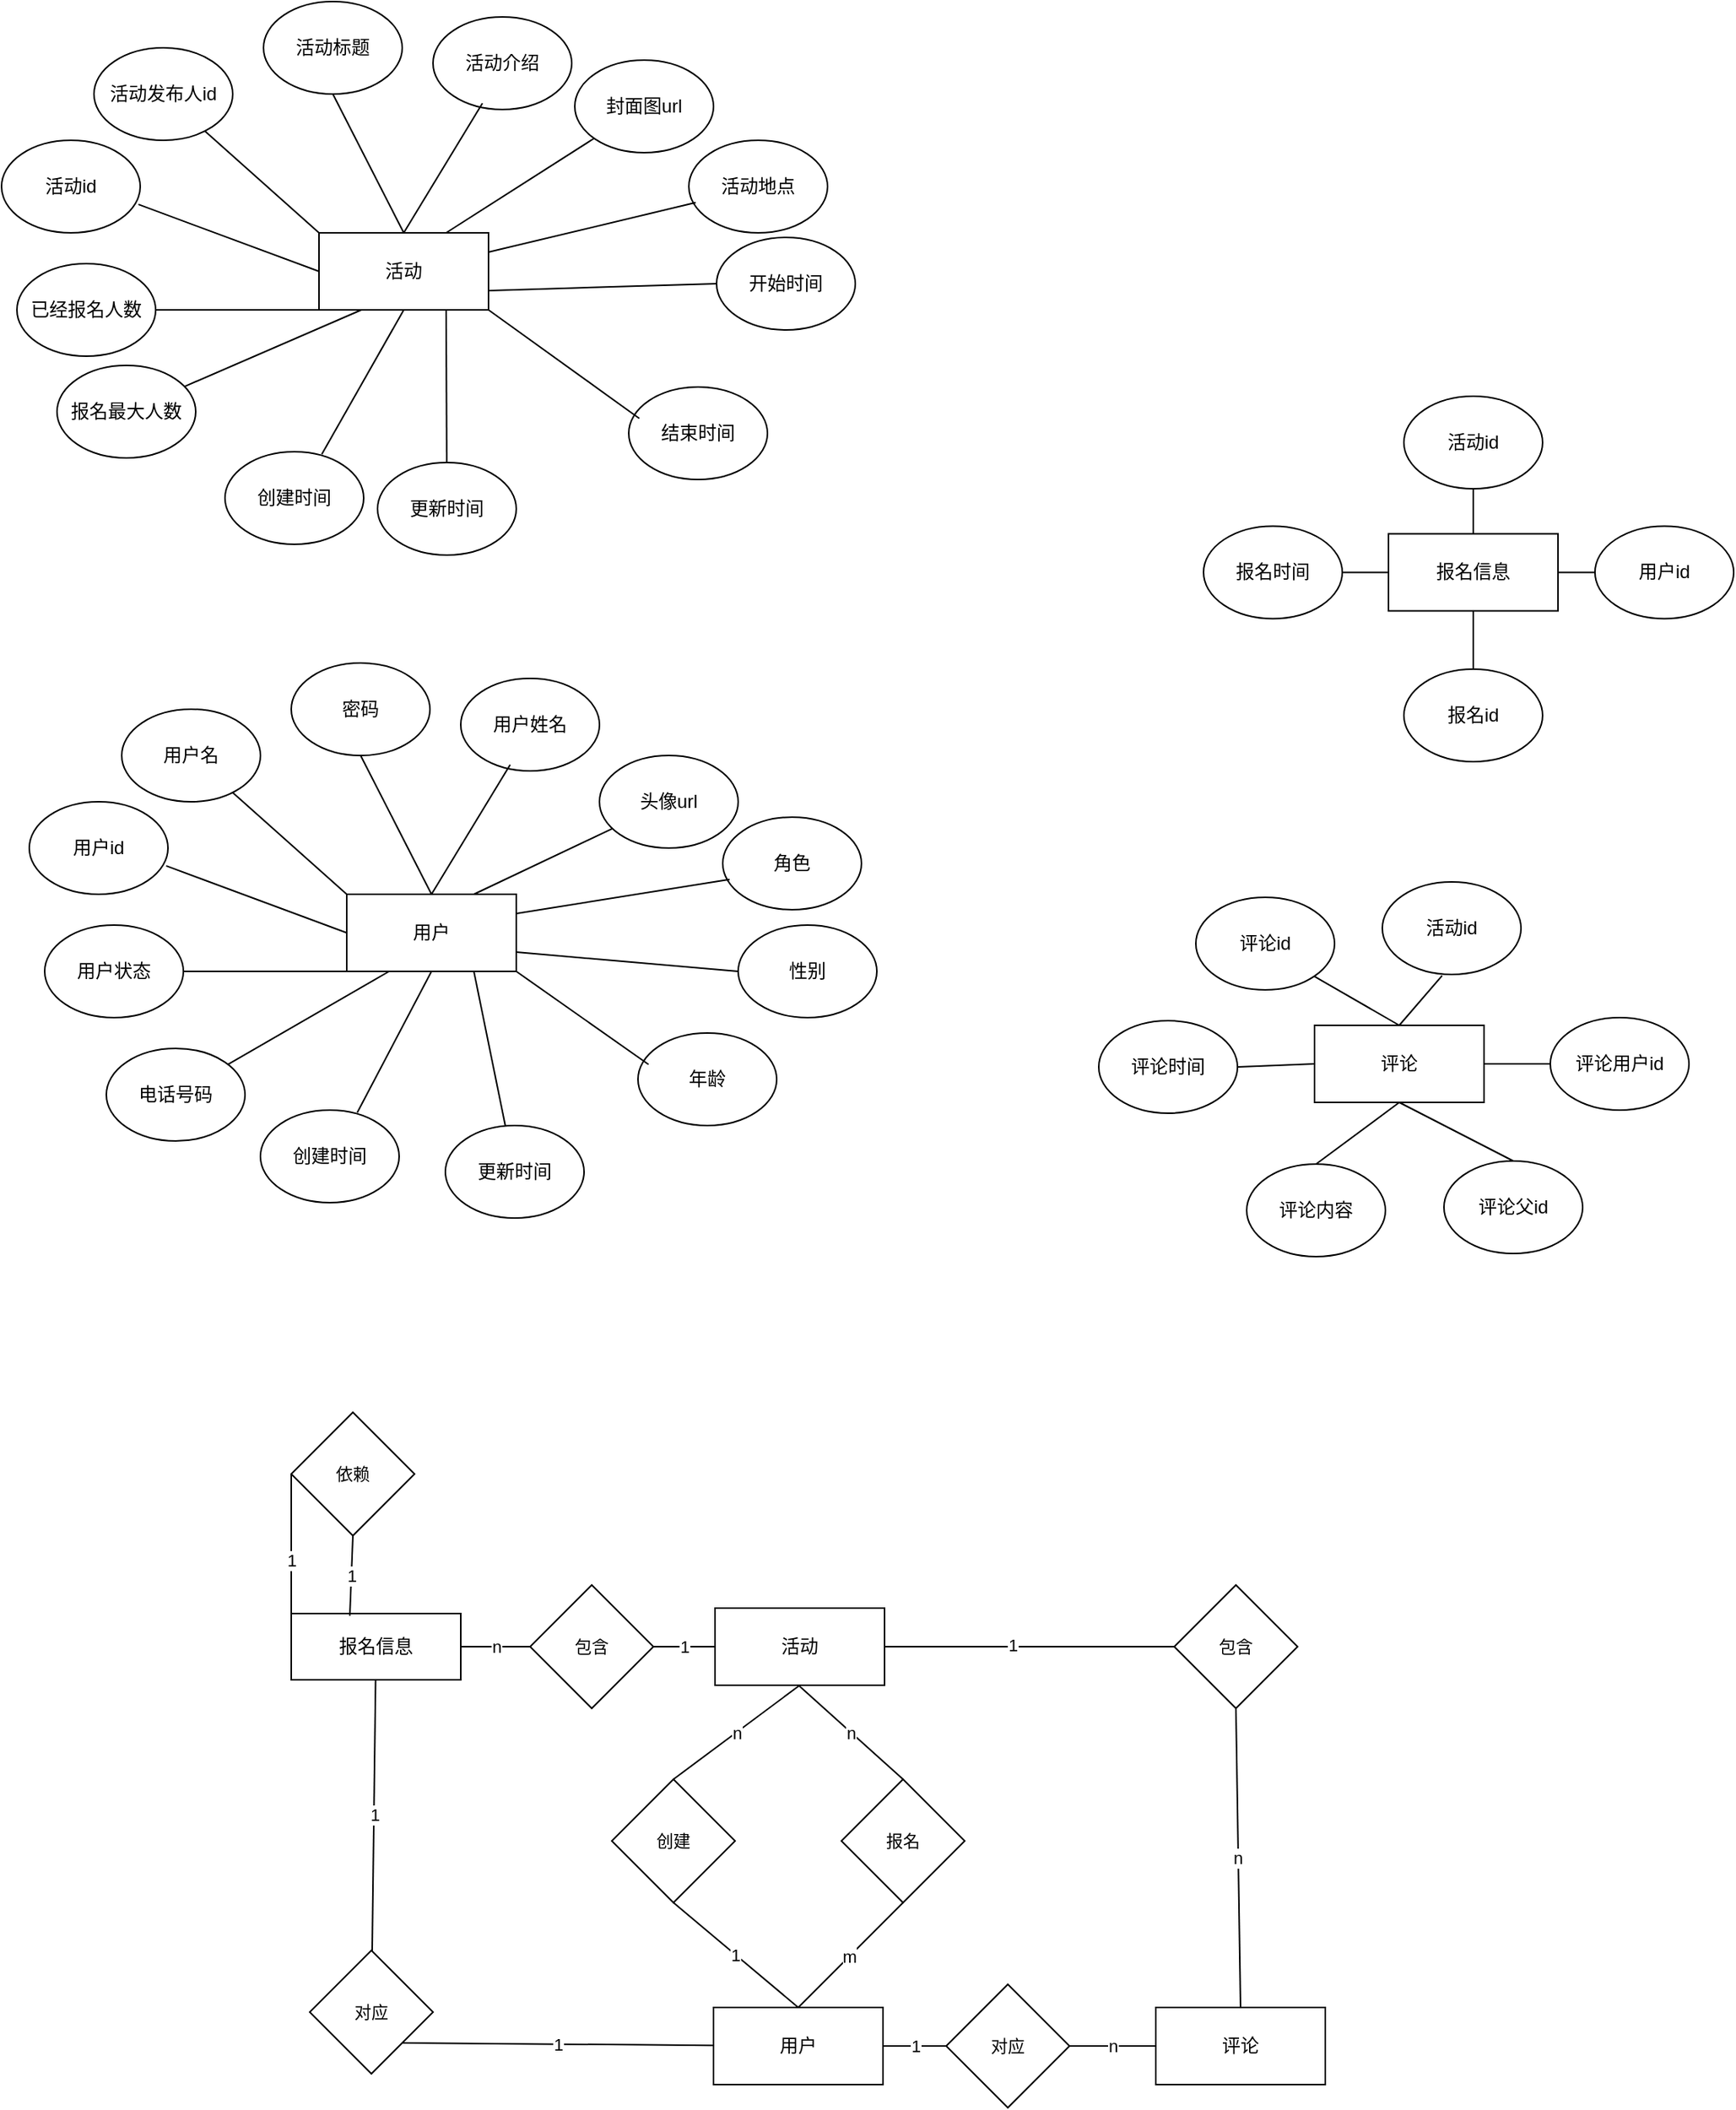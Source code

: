 <mxfile version="27.0.3">
  <diagram name="第 1 页" id="EpccfH3Tidf-vXw25gn9">
    <mxGraphModel dx="1379" dy="760" grid="0" gridSize="10" guides="1" tooltips="1" connect="1" arrows="1" fold="1" page="1" pageScale="1" pageWidth="1200" pageHeight="1600" math="0" shadow="0">
      <root>
        <mxCell id="0" />
        <mxCell id="1" parent="0" />
        <mxCell id="mnLrqJY_td_YgX6tUmR0-18" style="edgeStyle=none;shape=connector;rounded=0;orthogonalLoop=1;jettySize=auto;html=1;exitX=0.75;exitY=0;exitDx=0;exitDy=0;strokeColor=default;align=center;verticalAlign=middle;fontFamily=Helvetica;fontSize=11;fontColor=default;labelBackgroundColor=default;startFill=0;endArrow=none;" edge="1" parent="1" source="mnLrqJY_td_YgX6tUmR0-1" target="mnLrqJY_td_YgX6tUmR0-6">
          <mxGeometry relative="1" as="geometry" />
        </mxCell>
        <mxCell id="mnLrqJY_td_YgX6tUmR0-20" style="edgeStyle=none;shape=connector;rounded=0;orthogonalLoop=1;jettySize=auto;html=1;exitX=1;exitY=0.75;exitDx=0;exitDy=0;entryX=0;entryY=0.5;entryDx=0;entryDy=0;strokeColor=default;align=center;verticalAlign=middle;fontFamily=Helvetica;fontSize=11;fontColor=default;labelBackgroundColor=default;startFill=0;endArrow=none;" edge="1" parent="1" source="mnLrqJY_td_YgX6tUmR0-1" target="mnLrqJY_td_YgX6tUmR0-9">
          <mxGeometry relative="1" as="geometry" />
        </mxCell>
        <mxCell id="mnLrqJY_td_YgX6tUmR0-22" style="edgeStyle=none;shape=connector;rounded=0;orthogonalLoop=1;jettySize=auto;html=1;exitX=0.75;exitY=1;exitDx=0;exitDy=0;strokeColor=default;align=center;verticalAlign=middle;fontFamily=Helvetica;fontSize=11;fontColor=default;labelBackgroundColor=default;startFill=0;endArrow=none;" edge="1" parent="1" source="mnLrqJY_td_YgX6tUmR0-1" target="mnLrqJY_td_YgX6tUmR0-14">
          <mxGeometry relative="1" as="geometry" />
        </mxCell>
        <mxCell id="mnLrqJY_td_YgX6tUmR0-24" style="edgeStyle=none;shape=connector;rounded=0;orthogonalLoop=1;jettySize=auto;html=1;exitX=0.25;exitY=1;exitDx=0;exitDy=0;strokeColor=default;align=center;verticalAlign=middle;fontFamily=Helvetica;fontSize=11;fontColor=default;labelBackgroundColor=default;startFill=0;endArrow=none;" edge="1" parent="1" source="mnLrqJY_td_YgX6tUmR0-1" target="mnLrqJY_td_YgX6tUmR0-5">
          <mxGeometry relative="1" as="geometry" />
        </mxCell>
        <mxCell id="mnLrqJY_td_YgX6tUmR0-25" style="edgeStyle=none;shape=connector;rounded=0;orthogonalLoop=1;jettySize=auto;html=1;exitX=0;exitY=1;exitDx=0;exitDy=0;entryX=1;entryY=0.5;entryDx=0;entryDy=0;strokeColor=default;align=center;verticalAlign=middle;fontFamily=Helvetica;fontSize=11;fontColor=default;labelBackgroundColor=default;startFill=0;endArrow=none;" edge="1" parent="1" source="mnLrqJY_td_YgX6tUmR0-1" target="mnLrqJY_td_YgX6tUmR0-10">
          <mxGeometry relative="1" as="geometry" />
        </mxCell>
        <mxCell id="mnLrqJY_td_YgX6tUmR0-27" style="edgeStyle=none;shape=connector;rounded=0;orthogonalLoop=1;jettySize=auto;html=1;exitX=0;exitY=0;exitDx=0;exitDy=0;strokeColor=default;align=center;verticalAlign=middle;fontFamily=Helvetica;fontSize=11;fontColor=default;labelBackgroundColor=default;startFill=0;endArrow=none;" edge="1" parent="1" source="mnLrqJY_td_YgX6tUmR0-1" target="mnLrqJY_td_YgX6tUmR0-2">
          <mxGeometry relative="1" as="geometry" />
        </mxCell>
        <mxCell id="mnLrqJY_td_YgX6tUmR0-1" value="活动" style="rounded=0;whiteSpace=wrap;html=1;" vertex="1" parent="1">
          <mxGeometry x="216" y="170" width="110" height="50" as="geometry" />
        </mxCell>
        <mxCell id="mnLrqJY_td_YgX6tUmR0-2" value="活动发布人id" style="ellipse;whiteSpace=wrap;html=1;" vertex="1" parent="1">
          <mxGeometry x="70" y="50" width="90" height="60" as="geometry" />
        </mxCell>
        <mxCell id="mnLrqJY_td_YgX6tUmR0-16" style="rounded=0;orthogonalLoop=1;jettySize=auto;html=1;exitX=0.5;exitY=1;exitDx=0;exitDy=0;entryX=0.5;entryY=0;entryDx=0;entryDy=0;endArrow=none;startFill=0;" edge="1" parent="1" source="mnLrqJY_td_YgX6tUmR0-3" target="mnLrqJY_td_YgX6tUmR0-1">
          <mxGeometry relative="1" as="geometry" />
        </mxCell>
        <mxCell id="mnLrqJY_td_YgX6tUmR0-3" value="活动标题" style="ellipse;whiteSpace=wrap;html=1;" vertex="1" parent="1">
          <mxGeometry x="180" y="20" width="90" height="60" as="geometry" />
        </mxCell>
        <mxCell id="mnLrqJY_td_YgX6tUmR0-4" value="结束时间" style="ellipse;whiteSpace=wrap;html=1;" vertex="1" parent="1">
          <mxGeometry x="417" y="270" width="90" height="60" as="geometry" />
        </mxCell>
        <mxCell id="mnLrqJY_td_YgX6tUmR0-5" value="报名最大人数" style="ellipse;whiteSpace=wrap;html=1;" vertex="1" parent="1">
          <mxGeometry x="46" y="256" width="90" height="60" as="geometry" />
        </mxCell>
        <mxCell id="mnLrqJY_td_YgX6tUmR0-6" value="封面图url" style="ellipse;whiteSpace=wrap;html=1;" vertex="1" parent="1">
          <mxGeometry x="382" y="58" width="90" height="60" as="geometry" />
        </mxCell>
        <mxCell id="mnLrqJY_td_YgX6tUmR0-7" value="活动介绍" style="ellipse;whiteSpace=wrap;html=1;" vertex="1" parent="1">
          <mxGeometry x="290" y="30" width="90" height="60" as="geometry" />
        </mxCell>
        <mxCell id="mnLrqJY_td_YgX6tUmR0-8" value="活动id" style="ellipse;whiteSpace=wrap;html=1;" vertex="1" parent="1">
          <mxGeometry x="10" y="110" width="90" height="60" as="geometry" />
        </mxCell>
        <mxCell id="mnLrqJY_td_YgX6tUmR0-9" value="开始时间" style="ellipse;whiteSpace=wrap;html=1;" vertex="1" parent="1">
          <mxGeometry x="474" y="173" width="90" height="60" as="geometry" />
        </mxCell>
        <mxCell id="mnLrqJY_td_YgX6tUmR0-10" value="已经报名人数" style="ellipse;whiteSpace=wrap;html=1;" vertex="1" parent="1">
          <mxGeometry x="20" y="190" width="90" height="60" as="geometry" />
        </mxCell>
        <mxCell id="mnLrqJY_td_YgX6tUmR0-11" value="活动地点" style="ellipse;whiteSpace=wrap;html=1;" vertex="1" parent="1">
          <mxGeometry x="456" y="110" width="90" height="60" as="geometry" />
        </mxCell>
        <mxCell id="mnLrqJY_td_YgX6tUmR0-12" value="创建时间" style="ellipse;whiteSpace=wrap;html=1;" vertex="1" parent="1">
          <mxGeometry x="155" y="312" width="90" height="60" as="geometry" />
        </mxCell>
        <mxCell id="mnLrqJY_td_YgX6tUmR0-14" value="更新时间" style="ellipse;whiteSpace=wrap;html=1;" vertex="1" parent="1">
          <mxGeometry x="254" y="319" width="90" height="60" as="geometry" />
        </mxCell>
        <mxCell id="mnLrqJY_td_YgX6tUmR0-17" style="edgeStyle=none;shape=connector;rounded=0;orthogonalLoop=1;jettySize=auto;html=1;exitX=0.5;exitY=0;exitDx=0;exitDy=0;entryX=0.356;entryY=0.933;entryDx=0;entryDy=0;entryPerimeter=0;strokeColor=default;align=center;verticalAlign=middle;fontFamily=Helvetica;fontSize=11;fontColor=default;labelBackgroundColor=default;startFill=0;endArrow=none;" edge="1" parent="1" source="mnLrqJY_td_YgX6tUmR0-1" target="mnLrqJY_td_YgX6tUmR0-7">
          <mxGeometry relative="1" as="geometry" />
        </mxCell>
        <mxCell id="mnLrqJY_td_YgX6tUmR0-19" style="edgeStyle=none;shape=connector;rounded=0;orthogonalLoop=1;jettySize=auto;html=1;exitX=1;exitY=0.25;exitDx=0;exitDy=0;entryX=0.049;entryY=0.673;entryDx=0;entryDy=0;entryPerimeter=0;strokeColor=default;align=center;verticalAlign=middle;fontFamily=Helvetica;fontSize=11;fontColor=default;labelBackgroundColor=default;startFill=0;endArrow=none;" edge="1" parent="1" source="mnLrqJY_td_YgX6tUmR0-1" target="mnLrqJY_td_YgX6tUmR0-11">
          <mxGeometry relative="1" as="geometry" />
        </mxCell>
        <mxCell id="mnLrqJY_td_YgX6tUmR0-21" style="edgeStyle=none;shape=connector;rounded=0;orthogonalLoop=1;jettySize=auto;html=1;exitX=1;exitY=1;exitDx=0;exitDy=0;entryX=0.076;entryY=0.34;entryDx=0;entryDy=0;entryPerimeter=0;strokeColor=default;align=center;verticalAlign=middle;fontFamily=Helvetica;fontSize=11;fontColor=default;labelBackgroundColor=default;startFill=0;endArrow=none;" edge="1" parent="1" source="mnLrqJY_td_YgX6tUmR0-1" target="mnLrqJY_td_YgX6tUmR0-4">
          <mxGeometry relative="1" as="geometry" />
        </mxCell>
        <mxCell id="mnLrqJY_td_YgX6tUmR0-23" style="edgeStyle=none;shape=connector;rounded=0;orthogonalLoop=1;jettySize=auto;html=1;exitX=0.5;exitY=1;exitDx=0;exitDy=0;entryX=0.698;entryY=0.027;entryDx=0;entryDy=0;entryPerimeter=0;strokeColor=default;align=center;verticalAlign=middle;fontFamily=Helvetica;fontSize=11;fontColor=default;labelBackgroundColor=default;startFill=0;endArrow=none;" edge="1" parent="1" source="mnLrqJY_td_YgX6tUmR0-1" target="mnLrqJY_td_YgX6tUmR0-12">
          <mxGeometry relative="1" as="geometry" />
        </mxCell>
        <mxCell id="mnLrqJY_td_YgX6tUmR0-26" style="edgeStyle=none;shape=connector;rounded=0;orthogonalLoop=1;jettySize=auto;html=1;exitX=0;exitY=0.5;exitDx=0;exitDy=0;entryX=0.987;entryY=0.693;entryDx=0;entryDy=0;entryPerimeter=0;strokeColor=default;align=center;verticalAlign=middle;fontFamily=Helvetica;fontSize=11;fontColor=default;labelBackgroundColor=default;startFill=0;endArrow=none;" edge="1" parent="1" source="mnLrqJY_td_YgX6tUmR0-1" target="mnLrqJY_td_YgX6tUmR0-8">
          <mxGeometry relative="1" as="geometry" />
        </mxCell>
        <mxCell id="mnLrqJY_td_YgX6tUmR0-92" style="edgeStyle=none;shape=connector;rounded=0;orthogonalLoop=1;jettySize=auto;html=1;exitX=0.5;exitY=0;exitDx=0;exitDy=0;entryX=1;entryY=1;entryDx=0;entryDy=0;strokeColor=default;align=center;verticalAlign=middle;fontFamily=Helvetica;fontSize=11;fontColor=default;labelBackgroundColor=default;startFill=0;endArrow=none;" edge="1" parent="1" source="mnLrqJY_td_YgX6tUmR0-80" target="mnLrqJY_td_YgX6tUmR0-81">
          <mxGeometry relative="1" as="geometry" />
        </mxCell>
        <mxCell id="mnLrqJY_td_YgX6tUmR0-95" style="edgeStyle=none;shape=connector;rounded=0;orthogonalLoop=1;jettySize=auto;html=1;exitX=0;exitY=0.5;exitDx=0;exitDy=0;entryX=1;entryY=0.5;entryDx=0;entryDy=0;strokeColor=default;align=center;verticalAlign=middle;fontFamily=Helvetica;fontSize=11;fontColor=default;labelBackgroundColor=default;startFill=0;endArrow=none;" edge="1" parent="1" source="mnLrqJY_td_YgX6tUmR0-80" target="mnLrqJY_td_YgX6tUmR0-89">
          <mxGeometry relative="1" as="geometry" />
        </mxCell>
        <mxCell id="mnLrqJY_td_YgX6tUmR0-96" style="edgeStyle=none;shape=connector;rounded=0;orthogonalLoop=1;jettySize=auto;html=1;exitX=0.5;exitY=1;exitDx=0;exitDy=0;entryX=0.5;entryY=0;entryDx=0;entryDy=0;strokeColor=default;align=center;verticalAlign=middle;fontFamily=Helvetica;fontSize=11;fontColor=default;labelBackgroundColor=default;startFill=0;endArrow=none;" edge="1" parent="1" source="mnLrqJY_td_YgX6tUmR0-80" target="mnLrqJY_td_YgX6tUmR0-87">
          <mxGeometry relative="1" as="geometry" />
        </mxCell>
        <mxCell id="mnLrqJY_td_YgX6tUmR0-97" style="edgeStyle=none;shape=connector;rounded=0;orthogonalLoop=1;jettySize=auto;html=1;exitX=0.5;exitY=1;exitDx=0;exitDy=0;entryX=0.5;entryY=0;entryDx=0;entryDy=0;strokeColor=default;align=center;verticalAlign=middle;fontFamily=Helvetica;fontSize=11;fontColor=default;labelBackgroundColor=default;startFill=0;endArrow=none;" edge="1" parent="1" source="mnLrqJY_td_YgX6tUmR0-80" target="mnLrqJY_td_YgX6tUmR0-88">
          <mxGeometry relative="1" as="geometry" />
        </mxCell>
        <mxCell id="mnLrqJY_td_YgX6tUmR0-98" style="edgeStyle=none;shape=connector;rounded=0;orthogonalLoop=1;jettySize=auto;html=1;exitX=1;exitY=0.5;exitDx=0;exitDy=0;entryX=0;entryY=0.5;entryDx=0;entryDy=0;strokeColor=default;align=center;verticalAlign=middle;fontFamily=Helvetica;fontSize=11;fontColor=default;labelBackgroundColor=default;startFill=0;endArrow=none;" edge="1" parent="1" source="mnLrqJY_td_YgX6tUmR0-80" target="mnLrqJY_td_YgX6tUmR0-85">
          <mxGeometry relative="1" as="geometry" />
        </mxCell>
        <mxCell id="mnLrqJY_td_YgX6tUmR0-80" value="评论" style="rounded=0;whiteSpace=wrap;html=1;" vertex="1" parent="1">
          <mxGeometry x="862" y="684" width="110" height="50" as="geometry" />
        </mxCell>
        <mxCell id="mnLrqJY_td_YgX6tUmR0-81" value="评论id" style="ellipse;whiteSpace=wrap;html=1;" vertex="1" parent="1">
          <mxGeometry x="785" y="601" width="90" height="60" as="geometry" />
        </mxCell>
        <mxCell id="mnLrqJY_td_YgX6tUmR0-83" value="活动id" style="ellipse;whiteSpace=wrap;html=1;" vertex="1" parent="1">
          <mxGeometry x="906" y="591" width="90" height="60" as="geometry" />
        </mxCell>
        <mxCell id="mnLrqJY_td_YgX6tUmR0-85" value="评论用户id" style="ellipse;whiteSpace=wrap;html=1;" vertex="1" parent="1">
          <mxGeometry x="1015" y="679" width="90" height="60" as="geometry" />
        </mxCell>
        <mxCell id="mnLrqJY_td_YgX6tUmR0-87" value="评论内容" style="ellipse;whiteSpace=wrap;html=1;" vertex="1" parent="1">
          <mxGeometry x="818" y="774" width="90" height="60" as="geometry" />
        </mxCell>
        <mxCell id="mnLrqJY_td_YgX6tUmR0-88" value="评论父id" style="ellipse;whiteSpace=wrap;html=1;" vertex="1" parent="1">
          <mxGeometry x="946" y="772" width="90" height="60" as="geometry" />
        </mxCell>
        <mxCell id="mnLrqJY_td_YgX6tUmR0-89" value="评论时间" style="ellipse;whiteSpace=wrap;html=1;" vertex="1" parent="1">
          <mxGeometry x="722" y="681" width="90" height="60" as="geometry" />
        </mxCell>
        <mxCell id="mnLrqJY_td_YgX6tUmR0-90" style="edgeStyle=none;shape=connector;rounded=0;orthogonalLoop=1;jettySize=auto;html=1;exitX=1;exitY=1;exitDx=0;exitDy=0;strokeColor=default;align=center;verticalAlign=middle;fontFamily=Helvetica;fontSize=11;fontColor=default;labelBackgroundColor=default;startFill=0;endArrow=none;" edge="1" parent="1" source="mnLrqJY_td_YgX6tUmR0-89" target="mnLrqJY_td_YgX6tUmR0-89">
          <mxGeometry relative="1" as="geometry" />
        </mxCell>
        <mxCell id="mnLrqJY_td_YgX6tUmR0-91" style="edgeStyle=none;shape=connector;rounded=0;orthogonalLoop=1;jettySize=auto;html=1;exitX=0.75;exitY=1;exitDx=0;exitDy=0;strokeColor=default;align=center;verticalAlign=middle;fontFamily=Helvetica;fontSize=11;fontColor=default;labelBackgroundColor=default;startFill=0;endArrow=none;" edge="1" parent="1" source="mnLrqJY_td_YgX6tUmR0-80" target="mnLrqJY_td_YgX6tUmR0-80">
          <mxGeometry relative="1" as="geometry" />
        </mxCell>
        <mxCell id="mnLrqJY_td_YgX6tUmR0-93" style="edgeStyle=none;shape=connector;rounded=0;orthogonalLoop=1;jettySize=auto;html=1;exitX=0.5;exitY=0;exitDx=0;exitDy=0;entryX=0.431;entryY=1.013;entryDx=0;entryDy=0;entryPerimeter=0;strokeColor=default;align=center;verticalAlign=middle;fontFamily=Helvetica;fontSize=11;fontColor=default;labelBackgroundColor=default;startFill=0;endArrow=none;" edge="1" parent="1" source="mnLrqJY_td_YgX6tUmR0-80" target="mnLrqJY_td_YgX6tUmR0-83">
          <mxGeometry relative="1" as="geometry" />
        </mxCell>
        <mxCell id="mnLrqJY_td_YgX6tUmR0-115" style="edgeStyle=none;shape=connector;rounded=0;orthogonalLoop=1;jettySize=auto;html=1;exitX=0;exitY=0.5;exitDx=0;exitDy=0;entryX=1;entryY=0.5;entryDx=0;entryDy=0;strokeColor=default;align=center;verticalAlign=middle;fontFamily=Helvetica;fontSize=11;fontColor=default;labelBackgroundColor=default;startFill=0;endArrow=none;" edge="1" parent="1" source="mnLrqJY_td_YgX6tUmR0-119" target="mnLrqJY_td_YgX6tUmR0-125">
          <mxGeometry relative="1" as="geometry" />
        </mxCell>
        <mxCell id="mnLrqJY_td_YgX6tUmR0-117" style="edgeStyle=none;shape=connector;rounded=0;orthogonalLoop=1;jettySize=auto;html=1;exitX=0.5;exitY=1;exitDx=0;exitDy=0;strokeColor=default;align=center;verticalAlign=middle;fontFamily=Helvetica;fontSize=11;fontColor=default;labelBackgroundColor=default;startFill=0;endArrow=none;entryX=0.5;entryY=0;entryDx=0;entryDy=0;" edge="1" parent="1" source="mnLrqJY_td_YgX6tUmR0-119" target="mnLrqJY_td_YgX6tUmR0-124">
          <mxGeometry relative="1" as="geometry">
            <mxPoint x="965" y="448" as="targetPoint" />
          </mxGeometry>
        </mxCell>
        <mxCell id="mnLrqJY_td_YgX6tUmR0-118" style="edgeStyle=none;shape=connector;rounded=0;orthogonalLoop=1;jettySize=auto;html=1;exitX=1;exitY=0.5;exitDx=0;exitDy=0;entryX=0;entryY=0.5;entryDx=0;entryDy=0;strokeColor=default;align=center;verticalAlign=middle;fontFamily=Helvetica;fontSize=11;fontColor=default;labelBackgroundColor=default;startFill=0;endArrow=none;" edge="1" parent="1" source="mnLrqJY_td_YgX6tUmR0-119" target="mnLrqJY_td_YgX6tUmR0-122">
          <mxGeometry relative="1" as="geometry" />
        </mxCell>
        <mxCell id="mnLrqJY_td_YgX6tUmR0-119" value="报名信息" style="rounded=0;whiteSpace=wrap;html=1;" vertex="1" parent="1">
          <mxGeometry x="910" y="365.22" width="110" height="50" as="geometry" />
        </mxCell>
        <mxCell id="mnLrqJY_td_YgX6tUmR0-121" value="活动id" style="ellipse;whiteSpace=wrap;html=1;" vertex="1" parent="1">
          <mxGeometry x="920" y="276" width="90" height="60" as="geometry" />
        </mxCell>
        <mxCell id="mnLrqJY_td_YgX6tUmR0-122" value="用户id" style="ellipse;whiteSpace=wrap;html=1;" vertex="1" parent="1">
          <mxGeometry x="1044" y="360.22" width="90" height="60" as="geometry" />
        </mxCell>
        <mxCell id="mnLrqJY_td_YgX6tUmR0-124" value="报名id" style="ellipse;whiteSpace=wrap;html=1;" vertex="1" parent="1">
          <mxGeometry x="920" y="453" width="90" height="60" as="geometry" />
        </mxCell>
        <mxCell id="mnLrqJY_td_YgX6tUmR0-125" value="报名时间" style="ellipse;whiteSpace=wrap;html=1;" vertex="1" parent="1">
          <mxGeometry x="790" y="360.22" width="90" height="60" as="geometry" />
        </mxCell>
        <mxCell id="mnLrqJY_td_YgX6tUmR0-126" style="edgeStyle=none;shape=connector;rounded=0;orthogonalLoop=1;jettySize=auto;html=1;exitX=1;exitY=1;exitDx=0;exitDy=0;strokeColor=default;align=center;verticalAlign=middle;fontFamily=Helvetica;fontSize=11;fontColor=default;labelBackgroundColor=default;startFill=0;endArrow=none;" edge="1" parent="1" source="mnLrqJY_td_YgX6tUmR0-125" target="mnLrqJY_td_YgX6tUmR0-125">
          <mxGeometry relative="1" as="geometry" />
        </mxCell>
        <mxCell id="mnLrqJY_td_YgX6tUmR0-127" style="edgeStyle=none;shape=connector;rounded=0;orthogonalLoop=1;jettySize=auto;html=1;exitX=0.75;exitY=1;exitDx=0;exitDy=0;strokeColor=default;align=center;verticalAlign=middle;fontFamily=Helvetica;fontSize=11;fontColor=default;labelBackgroundColor=default;startFill=0;endArrow=none;" edge="1" parent="1" source="mnLrqJY_td_YgX6tUmR0-119" target="mnLrqJY_td_YgX6tUmR0-119">
          <mxGeometry relative="1" as="geometry" />
        </mxCell>
        <mxCell id="mnLrqJY_td_YgX6tUmR0-128" style="edgeStyle=none;shape=connector;rounded=0;orthogonalLoop=1;jettySize=auto;html=1;exitX=0.5;exitY=0;exitDx=0;exitDy=0;entryX=0.5;entryY=1;entryDx=0;entryDy=0;strokeColor=default;align=center;verticalAlign=middle;fontFamily=Helvetica;fontSize=11;fontColor=default;labelBackgroundColor=default;startFill=0;endArrow=none;" edge="1" parent="1" source="mnLrqJY_td_YgX6tUmR0-119" target="mnLrqJY_td_YgX6tUmR0-121">
          <mxGeometry relative="1" as="geometry">
            <mxPoint x="966.79" y="326" as="targetPoint" />
          </mxGeometry>
        </mxCell>
        <mxCell id="mnLrqJY_td_YgX6tUmR0-129" style="edgeStyle=none;shape=connector;rounded=0;orthogonalLoop=1;jettySize=auto;html=1;exitX=0.75;exitY=0;exitDx=0;exitDy=0;strokeColor=default;align=center;verticalAlign=middle;fontFamily=Helvetica;fontSize=11;fontColor=default;labelBackgroundColor=default;startFill=0;endArrow=none;" edge="1" parent="1" source="mnLrqJY_td_YgX6tUmR0-135" target="mnLrqJY_td_YgX6tUmR0-141">
          <mxGeometry relative="1" as="geometry" />
        </mxCell>
        <mxCell id="mnLrqJY_td_YgX6tUmR0-130" style="edgeStyle=none;shape=connector;rounded=0;orthogonalLoop=1;jettySize=auto;html=1;exitX=1;exitY=0.75;exitDx=0;exitDy=0;entryX=0;entryY=0.5;entryDx=0;entryDy=0;strokeColor=default;align=center;verticalAlign=middle;fontFamily=Helvetica;fontSize=11;fontColor=default;labelBackgroundColor=default;startFill=0;endArrow=none;" edge="1" parent="1" source="mnLrqJY_td_YgX6tUmR0-135" target="mnLrqJY_td_YgX6tUmR0-144">
          <mxGeometry relative="1" as="geometry" />
        </mxCell>
        <mxCell id="mnLrqJY_td_YgX6tUmR0-131" style="edgeStyle=none;shape=connector;rounded=0;orthogonalLoop=1;jettySize=auto;html=1;exitX=0.75;exitY=1;exitDx=0;exitDy=0;strokeColor=default;align=center;verticalAlign=middle;fontFamily=Helvetica;fontSize=11;fontColor=default;labelBackgroundColor=default;startFill=0;endArrow=none;" edge="1" parent="1" source="mnLrqJY_td_YgX6tUmR0-135" target="mnLrqJY_td_YgX6tUmR0-148">
          <mxGeometry relative="1" as="geometry" />
        </mxCell>
        <mxCell id="mnLrqJY_td_YgX6tUmR0-132" style="edgeStyle=none;shape=connector;rounded=0;orthogonalLoop=1;jettySize=auto;html=1;exitX=0.25;exitY=1;exitDx=0;exitDy=0;strokeColor=default;align=center;verticalAlign=middle;fontFamily=Helvetica;fontSize=11;fontColor=default;labelBackgroundColor=default;startFill=0;endArrow=none;" edge="1" parent="1" source="mnLrqJY_td_YgX6tUmR0-135" target="mnLrqJY_td_YgX6tUmR0-140">
          <mxGeometry relative="1" as="geometry" />
        </mxCell>
        <mxCell id="mnLrqJY_td_YgX6tUmR0-133" style="edgeStyle=none;shape=connector;rounded=0;orthogonalLoop=1;jettySize=auto;html=1;exitX=0;exitY=1;exitDx=0;exitDy=0;entryX=1;entryY=0.5;entryDx=0;entryDy=0;strokeColor=default;align=center;verticalAlign=middle;fontFamily=Helvetica;fontSize=11;fontColor=default;labelBackgroundColor=default;startFill=0;endArrow=none;" edge="1" parent="1" source="mnLrqJY_td_YgX6tUmR0-135" target="mnLrqJY_td_YgX6tUmR0-145">
          <mxGeometry relative="1" as="geometry" />
        </mxCell>
        <mxCell id="mnLrqJY_td_YgX6tUmR0-134" style="edgeStyle=none;shape=connector;rounded=0;orthogonalLoop=1;jettySize=auto;html=1;exitX=0;exitY=0;exitDx=0;exitDy=0;strokeColor=default;align=center;verticalAlign=middle;fontFamily=Helvetica;fontSize=11;fontColor=default;labelBackgroundColor=default;startFill=0;endArrow=none;" edge="1" parent="1" source="mnLrqJY_td_YgX6tUmR0-135" target="mnLrqJY_td_YgX6tUmR0-136">
          <mxGeometry relative="1" as="geometry" />
        </mxCell>
        <mxCell id="mnLrqJY_td_YgX6tUmR0-135" value="用户" style="rounded=0;whiteSpace=wrap;html=1;" vertex="1" parent="1">
          <mxGeometry x="234" y="599" width="110" height="50" as="geometry" />
        </mxCell>
        <mxCell id="mnLrqJY_td_YgX6tUmR0-136" value="用户名" style="ellipse;whiteSpace=wrap;html=1;" vertex="1" parent="1">
          <mxGeometry x="88" y="479" width="90" height="60" as="geometry" />
        </mxCell>
        <mxCell id="mnLrqJY_td_YgX6tUmR0-137" style="rounded=0;orthogonalLoop=1;jettySize=auto;html=1;exitX=0.5;exitY=1;exitDx=0;exitDy=0;entryX=0.5;entryY=0;entryDx=0;entryDy=0;endArrow=none;startFill=0;" edge="1" parent="1" source="mnLrqJY_td_YgX6tUmR0-138" target="mnLrqJY_td_YgX6tUmR0-135">
          <mxGeometry relative="1" as="geometry" />
        </mxCell>
        <mxCell id="mnLrqJY_td_YgX6tUmR0-138" value="密码" style="ellipse;whiteSpace=wrap;html=1;" vertex="1" parent="1">
          <mxGeometry x="198" y="449" width="90" height="60" as="geometry" />
        </mxCell>
        <mxCell id="mnLrqJY_td_YgX6tUmR0-139" value="年龄" style="ellipse;whiteSpace=wrap;html=1;" vertex="1" parent="1">
          <mxGeometry x="423" y="689" width="90" height="60" as="geometry" />
        </mxCell>
        <mxCell id="mnLrqJY_td_YgX6tUmR0-140" value="电话号码" style="ellipse;whiteSpace=wrap;html=1;" vertex="1" parent="1">
          <mxGeometry x="78" y="699" width="90" height="60" as="geometry" />
        </mxCell>
        <mxCell id="mnLrqJY_td_YgX6tUmR0-141" value="头像url" style="ellipse;whiteSpace=wrap;html=1;" vertex="1" parent="1">
          <mxGeometry x="398" y="509" width="90" height="60" as="geometry" />
        </mxCell>
        <mxCell id="mnLrqJY_td_YgX6tUmR0-142" value="用户姓名" style="ellipse;whiteSpace=wrap;html=1;" vertex="1" parent="1">
          <mxGeometry x="308" y="459" width="90" height="60" as="geometry" />
        </mxCell>
        <mxCell id="mnLrqJY_td_YgX6tUmR0-143" value="用户id" style="ellipse;whiteSpace=wrap;html=1;" vertex="1" parent="1">
          <mxGeometry x="28" y="539" width="90" height="60" as="geometry" />
        </mxCell>
        <mxCell id="mnLrqJY_td_YgX6tUmR0-144" value="性别" style="ellipse;whiteSpace=wrap;html=1;" vertex="1" parent="1">
          <mxGeometry x="488" y="619" width="90" height="60" as="geometry" />
        </mxCell>
        <mxCell id="mnLrqJY_td_YgX6tUmR0-145" value="用户状态" style="ellipse;whiteSpace=wrap;html=1;" vertex="1" parent="1">
          <mxGeometry x="38" y="619" width="90" height="60" as="geometry" />
        </mxCell>
        <mxCell id="mnLrqJY_td_YgX6tUmR0-146" value="角色" style="ellipse;whiteSpace=wrap;html=1;" vertex="1" parent="1">
          <mxGeometry x="478" y="549" width="90" height="60" as="geometry" />
        </mxCell>
        <mxCell id="mnLrqJY_td_YgX6tUmR0-147" value="创建时间" style="ellipse;whiteSpace=wrap;html=1;" vertex="1" parent="1">
          <mxGeometry x="178" y="739" width="90" height="60" as="geometry" />
        </mxCell>
        <mxCell id="mnLrqJY_td_YgX6tUmR0-148" value="更新时间" style="ellipse;whiteSpace=wrap;html=1;" vertex="1" parent="1">
          <mxGeometry x="298" y="749" width="90" height="60" as="geometry" />
        </mxCell>
        <mxCell id="mnLrqJY_td_YgX6tUmR0-149" style="edgeStyle=none;shape=connector;rounded=0;orthogonalLoop=1;jettySize=auto;html=1;exitX=0.5;exitY=0;exitDx=0;exitDy=0;entryX=0.356;entryY=0.933;entryDx=0;entryDy=0;entryPerimeter=0;strokeColor=default;align=center;verticalAlign=middle;fontFamily=Helvetica;fontSize=11;fontColor=default;labelBackgroundColor=default;startFill=0;endArrow=none;" edge="1" parent="1" source="mnLrqJY_td_YgX6tUmR0-135" target="mnLrqJY_td_YgX6tUmR0-142">
          <mxGeometry relative="1" as="geometry" />
        </mxCell>
        <mxCell id="mnLrqJY_td_YgX6tUmR0-150" style="edgeStyle=none;shape=connector;rounded=0;orthogonalLoop=1;jettySize=auto;html=1;exitX=1;exitY=0.25;exitDx=0;exitDy=0;entryX=0.049;entryY=0.673;entryDx=0;entryDy=0;entryPerimeter=0;strokeColor=default;align=center;verticalAlign=middle;fontFamily=Helvetica;fontSize=11;fontColor=default;labelBackgroundColor=default;startFill=0;endArrow=none;" edge="1" parent="1" source="mnLrqJY_td_YgX6tUmR0-135" target="mnLrqJY_td_YgX6tUmR0-146">
          <mxGeometry relative="1" as="geometry" />
        </mxCell>
        <mxCell id="mnLrqJY_td_YgX6tUmR0-151" style="edgeStyle=none;shape=connector;rounded=0;orthogonalLoop=1;jettySize=auto;html=1;exitX=1;exitY=1;exitDx=0;exitDy=0;entryX=0.076;entryY=0.34;entryDx=0;entryDy=0;entryPerimeter=0;strokeColor=default;align=center;verticalAlign=middle;fontFamily=Helvetica;fontSize=11;fontColor=default;labelBackgroundColor=default;startFill=0;endArrow=none;" edge="1" parent="1" source="mnLrqJY_td_YgX6tUmR0-135" target="mnLrqJY_td_YgX6tUmR0-139">
          <mxGeometry relative="1" as="geometry" />
        </mxCell>
        <mxCell id="mnLrqJY_td_YgX6tUmR0-152" style="edgeStyle=none;shape=connector;rounded=0;orthogonalLoop=1;jettySize=auto;html=1;exitX=0.5;exitY=1;exitDx=0;exitDy=0;entryX=0.698;entryY=0.027;entryDx=0;entryDy=0;entryPerimeter=0;strokeColor=default;align=center;verticalAlign=middle;fontFamily=Helvetica;fontSize=11;fontColor=default;labelBackgroundColor=default;startFill=0;endArrow=none;" edge="1" parent="1" source="mnLrqJY_td_YgX6tUmR0-135" target="mnLrqJY_td_YgX6tUmR0-147">
          <mxGeometry relative="1" as="geometry" />
        </mxCell>
        <mxCell id="mnLrqJY_td_YgX6tUmR0-153" style="edgeStyle=none;shape=connector;rounded=0;orthogonalLoop=1;jettySize=auto;html=1;exitX=0;exitY=0.5;exitDx=0;exitDy=0;entryX=0.987;entryY=0.693;entryDx=0;entryDy=0;entryPerimeter=0;strokeColor=default;align=center;verticalAlign=middle;fontFamily=Helvetica;fontSize=11;fontColor=default;labelBackgroundColor=default;startFill=0;endArrow=none;" edge="1" parent="1" source="mnLrqJY_td_YgX6tUmR0-135" target="mnLrqJY_td_YgX6tUmR0-143">
          <mxGeometry relative="1" as="geometry" />
        </mxCell>
        <mxCell id="mnLrqJY_td_YgX6tUmR0-176" style="edgeStyle=none;shape=connector;rounded=0;orthogonalLoop=1;jettySize=auto;html=1;exitX=1;exitY=0.5;exitDx=0;exitDy=0;strokeColor=default;align=center;verticalAlign=middle;fontFamily=Helvetica;fontSize=11;fontColor=default;labelBackgroundColor=default;startFill=0;endArrow=none;" edge="1" parent="1" source="mnLrqJY_td_YgX6tUmR0-157" target="mnLrqJY_td_YgX6tUmR0-175">
          <mxGeometry relative="1" as="geometry" />
        </mxCell>
        <mxCell id="mnLrqJY_td_YgX6tUmR0-178" value="1" style="edgeLabel;html=1;align=center;verticalAlign=middle;resizable=0;points=[];fontFamily=Helvetica;fontSize=11;fontColor=default;labelBackgroundColor=default;" vertex="1" connectable="0" parent="mnLrqJY_td_YgX6tUmR0-176">
          <mxGeometry x="-0.112" y="1" relative="1" as="geometry">
            <mxPoint x="-1" as="offset" />
          </mxGeometry>
        </mxCell>
        <mxCell id="mnLrqJY_td_YgX6tUmR0-157" value="活动" style="rounded=0;whiteSpace=wrap;html=1;" vertex="1" parent="1">
          <mxGeometry x="473" y="1062" width="110" height="50" as="geometry" />
        </mxCell>
        <mxCell id="mnLrqJY_td_YgX6tUmR0-181" value="n" style="edgeStyle=none;shape=connector;rounded=0;orthogonalLoop=1;jettySize=auto;html=1;exitX=1;exitY=0.5;exitDx=0;exitDy=0;entryX=0;entryY=0.5;entryDx=0;entryDy=0;strokeColor=default;align=center;verticalAlign=middle;fontFamily=Helvetica;fontSize=11;fontColor=default;labelBackgroundColor=default;startFill=0;endArrow=none;" edge="1" parent="1" source="mnLrqJY_td_YgX6tUmR0-159" target="mnLrqJY_td_YgX6tUmR0-164">
          <mxGeometry relative="1" as="geometry" />
        </mxCell>
        <mxCell id="mnLrqJY_td_YgX6tUmR0-186" value="1" style="edgeStyle=none;shape=connector;rounded=0;orthogonalLoop=1;jettySize=auto;html=1;strokeColor=default;align=center;verticalAlign=middle;fontFamily=Helvetica;fontSize=11;fontColor=default;labelBackgroundColor=default;startFill=0;endArrow=none;" edge="1" parent="1" source="mnLrqJY_td_YgX6tUmR0-159" target="mnLrqJY_td_YgX6tUmR0-185">
          <mxGeometry relative="1" as="geometry" />
        </mxCell>
        <mxCell id="mnLrqJY_td_YgX6tUmR0-191" value="1" style="edgeStyle=none;shape=connector;rounded=0;orthogonalLoop=1;jettySize=auto;html=1;exitX=0;exitY=0.5;exitDx=0;exitDy=0;entryX=0;entryY=0.5;entryDx=0;entryDy=0;strokeColor=default;align=center;verticalAlign=middle;fontFamily=Helvetica;fontSize=11;fontColor=default;labelBackgroundColor=default;startFill=0;endArrow=none;" edge="1" parent="1" source="mnLrqJY_td_YgX6tUmR0-159" target="mnLrqJY_td_YgX6tUmR0-190">
          <mxGeometry relative="1" as="geometry" />
        </mxCell>
        <mxCell id="mnLrqJY_td_YgX6tUmR0-159" value="报名信息" style="rounded=0;whiteSpace=wrap;html=1;" vertex="1" parent="1">
          <mxGeometry x="198" y="1065.5" width="110" height="43" as="geometry" />
        </mxCell>
        <mxCell id="mnLrqJY_td_YgX6tUmR0-169" value="1" style="edgeStyle=none;shape=connector;rounded=0;orthogonalLoop=1;jettySize=auto;html=1;exitX=0.5;exitY=0;exitDx=0;exitDy=0;entryX=0.5;entryY=1;entryDx=0;entryDy=0;strokeColor=default;align=center;verticalAlign=middle;fontFamily=Helvetica;fontSize=11;fontColor=default;labelBackgroundColor=default;startFill=0;endArrow=none;" edge="1" parent="1" source="mnLrqJY_td_YgX6tUmR0-161" target="mnLrqJY_td_YgX6tUmR0-168">
          <mxGeometry relative="1" as="geometry" />
        </mxCell>
        <mxCell id="mnLrqJY_td_YgX6tUmR0-173" value="1" style="edgeStyle=none;shape=connector;rounded=0;orthogonalLoop=1;jettySize=auto;html=1;exitX=1;exitY=0.5;exitDx=0;exitDy=0;strokeColor=default;align=center;verticalAlign=middle;fontFamily=Helvetica;fontSize=11;fontColor=default;labelBackgroundColor=default;startFill=0;endArrow=none;entryX=0;entryY=0.5;entryDx=0;entryDy=0;" edge="1" parent="1" source="mnLrqJY_td_YgX6tUmR0-161" target="mnLrqJY_td_YgX6tUmR0-172">
          <mxGeometry relative="1" as="geometry">
            <mxPoint x="596.133" y="1361.333" as="targetPoint" />
          </mxGeometry>
        </mxCell>
        <mxCell id="mnLrqJY_td_YgX6tUmR0-161" value="用户" style="rounded=0;whiteSpace=wrap;html=1;" vertex="1" parent="1">
          <mxGeometry x="472" y="1321" width="110" height="50" as="geometry" />
        </mxCell>
        <mxCell id="mnLrqJY_td_YgX6tUmR0-162" value="评论" style="rounded=0;whiteSpace=wrap;html=1;" vertex="1" parent="1">
          <mxGeometry x="759" y="1321" width="110" height="50" as="geometry" />
        </mxCell>
        <mxCell id="mnLrqJY_td_YgX6tUmR0-182" value="1" style="edgeStyle=none;shape=connector;rounded=0;orthogonalLoop=1;jettySize=auto;html=1;exitX=1;exitY=0.5;exitDx=0;exitDy=0;entryX=0;entryY=0.5;entryDx=0;entryDy=0;strokeColor=default;align=center;verticalAlign=middle;fontFamily=Helvetica;fontSize=11;fontColor=default;labelBackgroundColor=default;startFill=0;endArrow=none;" edge="1" parent="1" source="mnLrqJY_td_YgX6tUmR0-164" target="mnLrqJY_td_YgX6tUmR0-157">
          <mxGeometry relative="1" as="geometry" />
        </mxCell>
        <mxCell id="mnLrqJY_td_YgX6tUmR0-164" value="包含" style="rhombus;whiteSpace=wrap;html=1;fontFamily=Helvetica;fontSize=11;fontColor=default;labelBackgroundColor=default;" vertex="1" parent="1">
          <mxGeometry x="353" y="1047" width="80" height="80" as="geometry" />
        </mxCell>
        <mxCell id="mnLrqJY_td_YgX6tUmR0-170" value="n" style="edgeStyle=none;shape=connector;rounded=0;orthogonalLoop=1;jettySize=auto;html=1;exitX=0.5;exitY=0;exitDx=0;exitDy=0;entryX=0.5;entryY=1;entryDx=0;entryDy=0;strokeColor=default;align=center;verticalAlign=middle;fontFamily=Helvetica;fontSize=11;fontColor=default;labelBackgroundColor=default;startFill=0;endArrow=none;" edge="1" parent="1" source="mnLrqJY_td_YgX6tUmR0-168" target="mnLrqJY_td_YgX6tUmR0-157">
          <mxGeometry relative="1" as="geometry" />
        </mxCell>
        <mxCell id="mnLrqJY_td_YgX6tUmR0-168" value="创建" style="rhombus;whiteSpace=wrap;html=1;fontFamily=Helvetica;fontSize=11;fontColor=default;labelBackgroundColor=default;" vertex="1" parent="1">
          <mxGeometry x="406" y="1173" width="80" height="80" as="geometry" />
        </mxCell>
        <mxCell id="mnLrqJY_td_YgX6tUmR0-174" value="n" style="edgeStyle=none;shape=connector;rounded=0;orthogonalLoop=1;jettySize=auto;html=1;exitX=1;exitY=0.5;exitDx=0;exitDy=0;entryX=0;entryY=0.5;entryDx=0;entryDy=0;strokeColor=default;align=center;verticalAlign=middle;fontFamily=Helvetica;fontSize=11;fontColor=default;labelBackgroundColor=default;startFill=0;endArrow=none;" edge="1" parent="1" source="mnLrqJY_td_YgX6tUmR0-172" target="mnLrqJY_td_YgX6tUmR0-162">
          <mxGeometry relative="1" as="geometry" />
        </mxCell>
        <mxCell id="mnLrqJY_td_YgX6tUmR0-172" value="对应" style="rhombus;whiteSpace=wrap;html=1;fontFamily=Helvetica;fontSize=11;fontColor=default;labelBackgroundColor=default;" vertex="1" parent="1">
          <mxGeometry x="623" y="1306" width="80" height="80" as="geometry" />
        </mxCell>
        <mxCell id="mnLrqJY_td_YgX6tUmR0-177" value="n" style="edgeStyle=none;shape=connector;rounded=0;orthogonalLoop=1;jettySize=auto;html=1;exitX=0.5;exitY=1;exitDx=0;exitDy=0;entryX=0.5;entryY=0;entryDx=0;entryDy=0;strokeColor=default;align=center;verticalAlign=middle;fontFamily=Helvetica;fontSize=11;fontColor=default;labelBackgroundColor=default;startFill=0;endArrow=none;" edge="1" parent="1" source="mnLrqJY_td_YgX6tUmR0-175" target="mnLrqJY_td_YgX6tUmR0-162">
          <mxGeometry relative="1" as="geometry" />
        </mxCell>
        <mxCell id="mnLrqJY_td_YgX6tUmR0-175" value="包含" style="rhombus;whiteSpace=wrap;html=1;fontFamily=Helvetica;fontSize=11;fontColor=default;labelBackgroundColor=default;" vertex="1" parent="1">
          <mxGeometry x="771" y="1047" width="80" height="80" as="geometry" />
        </mxCell>
        <mxCell id="mnLrqJY_td_YgX6tUmR0-183" style="edgeStyle=none;shape=connector;rounded=0;orthogonalLoop=1;jettySize=auto;html=1;exitX=0.75;exitY=1;exitDx=0;exitDy=0;strokeColor=default;align=center;verticalAlign=middle;fontFamily=Helvetica;fontSize=11;fontColor=default;labelBackgroundColor=default;startFill=0;endArrow=none;" edge="1" parent="1" source="mnLrqJY_td_YgX6tUmR0-159" target="mnLrqJY_td_YgX6tUmR0-159">
          <mxGeometry relative="1" as="geometry" />
        </mxCell>
        <mxCell id="mnLrqJY_td_YgX6tUmR0-187" value="1" style="edgeStyle=none;shape=connector;rounded=0;orthogonalLoop=1;jettySize=auto;html=1;exitX=1;exitY=1;exitDx=0;exitDy=0;strokeColor=default;align=center;verticalAlign=middle;fontFamily=Helvetica;fontSize=11;fontColor=default;labelBackgroundColor=default;startFill=0;endArrow=none;" edge="1" parent="1" source="mnLrqJY_td_YgX6tUmR0-185" target="mnLrqJY_td_YgX6tUmR0-161">
          <mxGeometry relative="1" as="geometry" />
        </mxCell>
        <mxCell id="mnLrqJY_td_YgX6tUmR0-185" value="对应" style="rhombus;whiteSpace=wrap;html=1;fontFamily=Helvetica;fontSize=11;fontColor=default;labelBackgroundColor=default;" vertex="1" parent="1">
          <mxGeometry x="210" y="1284" width="80" height="80" as="geometry" />
        </mxCell>
        <mxCell id="mnLrqJY_td_YgX6tUmR0-188" style="edgeStyle=none;shape=connector;rounded=0;orthogonalLoop=1;jettySize=auto;html=1;exitX=1;exitY=1;exitDx=0;exitDy=0;strokeColor=default;align=center;verticalAlign=middle;fontFamily=Helvetica;fontSize=11;fontColor=default;labelBackgroundColor=default;startFill=0;endArrow=none;" edge="1" parent="1" source="mnLrqJY_td_YgX6tUmR0-185" target="mnLrqJY_td_YgX6tUmR0-185">
          <mxGeometry relative="1" as="geometry" />
        </mxCell>
        <mxCell id="mnLrqJY_td_YgX6tUmR0-190" value="依赖" style="rhombus;whiteSpace=wrap;html=1;fontFamily=Helvetica;fontSize=11;fontColor=default;labelBackgroundColor=default;" vertex="1" parent="1">
          <mxGeometry x="198" y="935" width="80" height="80" as="geometry" />
        </mxCell>
        <mxCell id="mnLrqJY_td_YgX6tUmR0-192" value="1" style="edgeStyle=none;shape=connector;rounded=0;orthogonalLoop=1;jettySize=auto;html=1;exitX=0.5;exitY=1;exitDx=0;exitDy=0;strokeColor=default;align=center;verticalAlign=middle;fontFamily=Helvetica;fontSize=11;fontColor=default;labelBackgroundColor=default;startFill=0;endArrow=none;" edge="1" parent="1" source="mnLrqJY_td_YgX6tUmR0-190">
          <mxGeometry relative="1" as="geometry">
            <mxPoint x="236" y="1067" as="targetPoint" />
          </mxGeometry>
        </mxCell>
        <mxCell id="mnLrqJY_td_YgX6tUmR0-194" style="edgeStyle=none;shape=connector;rounded=0;orthogonalLoop=1;jettySize=auto;html=1;exitX=0.5;exitY=1;exitDx=0;exitDy=0;entryX=0.5;entryY=0;entryDx=0;entryDy=0;strokeColor=default;align=center;verticalAlign=middle;fontFamily=Helvetica;fontSize=11;fontColor=default;labelBackgroundColor=default;startFill=0;endArrow=none;" edge="1" parent="1" source="mnLrqJY_td_YgX6tUmR0-193" target="mnLrqJY_td_YgX6tUmR0-161">
          <mxGeometry relative="1" as="geometry" />
        </mxCell>
        <mxCell id="mnLrqJY_td_YgX6tUmR0-196" value="m" style="edgeLabel;html=1;align=center;verticalAlign=middle;resizable=0;points=[];fontFamily=Helvetica;fontSize=11;fontColor=default;labelBackgroundColor=default;" vertex="1" connectable="0" parent="mnLrqJY_td_YgX6tUmR0-194">
          <mxGeometry x="0.03" y="-1" relative="1" as="geometry">
            <mxPoint as="offset" />
          </mxGeometry>
        </mxCell>
        <mxCell id="mnLrqJY_td_YgX6tUmR0-195" value="n" style="edgeStyle=none;shape=connector;rounded=0;orthogonalLoop=1;jettySize=auto;html=1;exitX=0.5;exitY=0;exitDx=0;exitDy=0;strokeColor=default;align=center;verticalAlign=middle;fontFamily=Helvetica;fontSize=11;fontColor=default;labelBackgroundColor=default;startFill=0;endArrow=none;" edge="1" parent="1" source="mnLrqJY_td_YgX6tUmR0-193">
          <mxGeometry relative="1" as="geometry">
            <mxPoint x="527.133" y="1112.0" as="targetPoint" />
          </mxGeometry>
        </mxCell>
        <mxCell id="mnLrqJY_td_YgX6tUmR0-193" value="报名" style="rhombus;whiteSpace=wrap;html=1;fontFamily=Helvetica;fontSize=11;fontColor=default;labelBackgroundColor=default;" vertex="1" parent="1">
          <mxGeometry x="555" y="1173" width="80" height="80" as="geometry" />
        </mxCell>
      </root>
    </mxGraphModel>
  </diagram>
</mxfile>
